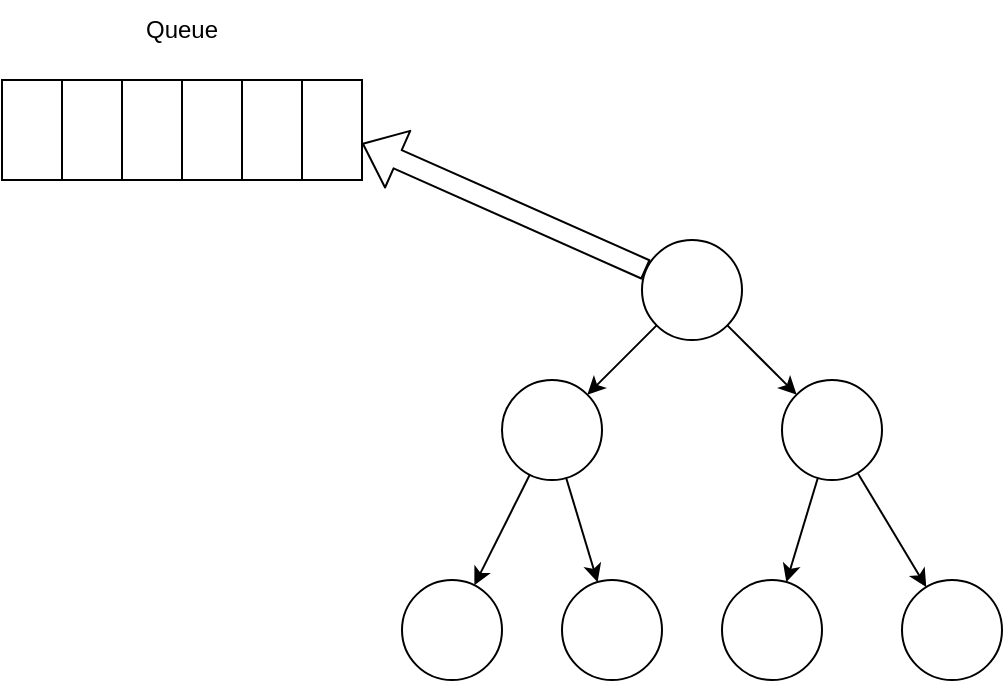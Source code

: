 <mxfile>
    <diagram id="_M1JvH-Pz8ruhRvl1G97" name="Seite-1">
        <mxGraphModel dx="752" dy="336" grid="1" gridSize="10" guides="1" tooltips="1" connect="1" arrows="1" fold="1" page="1" pageScale="1" pageWidth="827" pageHeight="1169" math="0" shadow="0">
            <root>
                <mxCell id="0"/>
                <mxCell id="1" parent="0"/>
                <mxCell id="2" value="" style="rounded=0;whiteSpace=wrap;html=1;" vertex="1" parent="1">
                    <mxGeometry x="180" y="210" width="30" height="50" as="geometry"/>
                </mxCell>
                <mxCell id="3" value="" style="rounded=0;whiteSpace=wrap;html=1;" vertex="1" parent="1">
                    <mxGeometry x="210" y="210" width="30" height="50" as="geometry"/>
                </mxCell>
                <mxCell id="4" value="" style="rounded=0;whiteSpace=wrap;html=1;" vertex="1" parent="1">
                    <mxGeometry x="240" y="210" width="30" height="50" as="geometry"/>
                </mxCell>
                <mxCell id="5" value="Queue" style="text;html=1;strokeColor=none;fillColor=none;align=center;verticalAlign=middle;whiteSpace=wrap;rounded=0;" vertex="1" parent="1">
                    <mxGeometry x="240" y="170" width="60" height="30" as="geometry"/>
                </mxCell>
                <mxCell id="6" value="" style="rounded=0;whiteSpace=wrap;html=1;" vertex="1" parent="1">
                    <mxGeometry x="270" y="210" width="30" height="50" as="geometry"/>
                </mxCell>
                <mxCell id="7" value="" style="rounded=0;whiteSpace=wrap;html=1;" vertex="1" parent="1">
                    <mxGeometry x="300" y="210" width="30" height="50" as="geometry"/>
                </mxCell>
                <mxCell id="8" value="" style="rounded=0;whiteSpace=wrap;html=1;" vertex="1" parent="1">
                    <mxGeometry x="330" y="210" width="30" height="50" as="geometry"/>
                </mxCell>
                <mxCell id="19" style="edgeStyle=none;html=1;" edge="1" parent="1" source="9" target="13">
                    <mxGeometry relative="1" as="geometry"/>
                </mxCell>
                <mxCell id="22" style="edgeStyle=none;html=1;" edge="1" parent="1" source="9" target="14">
                    <mxGeometry relative="1" as="geometry"/>
                </mxCell>
                <mxCell id="9" value="" style="ellipse;whiteSpace=wrap;html=1;aspect=fixed;" vertex="1" parent="1">
                    <mxGeometry x="500" y="290" width="50" height="50" as="geometry"/>
                </mxCell>
                <mxCell id="20" style="edgeStyle=none;html=1;" edge="1" parent="1" source="13" target="15">
                    <mxGeometry relative="1" as="geometry"/>
                </mxCell>
                <mxCell id="21" style="edgeStyle=none;html=1;" edge="1" parent="1" source="13" target="16">
                    <mxGeometry relative="1" as="geometry"/>
                </mxCell>
                <mxCell id="13" value="" style="ellipse;whiteSpace=wrap;html=1;aspect=fixed;" vertex="1" parent="1">
                    <mxGeometry x="430" y="360" width="50" height="50" as="geometry"/>
                </mxCell>
                <mxCell id="23" style="edgeStyle=none;html=1;" edge="1" parent="1" source="14" target="17">
                    <mxGeometry relative="1" as="geometry"/>
                </mxCell>
                <mxCell id="24" style="edgeStyle=none;html=1;" edge="1" parent="1" source="14" target="18">
                    <mxGeometry relative="1" as="geometry"/>
                </mxCell>
                <mxCell id="14" value="" style="ellipse;whiteSpace=wrap;html=1;aspect=fixed;" vertex="1" parent="1">
                    <mxGeometry x="570" y="360" width="50" height="50" as="geometry"/>
                </mxCell>
                <mxCell id="15" value="" style="ellipse;whiteSpace=wrap;html=1;aspect=fixed;" vertex="1" parent="1">
                    <mxGeometry x="380" y="460" width="50" height="50" as="geometry"/>
                </mxCell>
                <mxCell id="16" value="" style="ellipse;whiteSpace=wrap;html=1;aspect=fixed;" vertex="1" parent="1">
                    <mxGeometry x="460" y="460" width="50" height="50" as="geometry"/>
                </mxCell>
                <mxCell id="17" value="" style="ellipse;whiteSpace=wrap;html=1;aspect=fixed;" vertex="1" parent="1">
                    <mxGeometry x="540" y="460" width="50" height="50" as="geometry"/>
                </mxCell>
                <mxCell id="18" value="" style="ellipse;whiteSpace=wrap;html=1;aspect=fixed;" vertex="1" parent="1">
                    <mxGeometry x="630" y="460" width="50" height="50" as="geometry"/>
                </mxCell>
                <mxCell id="26" value="" style="shape=flexArrow;endArrow=classic;html=1;" edge="1" parent="1" source="9" target="8">
                    <mxGeometry width="50" height="50" relative="1" as="geometry">
                        <mxPoint x="320" y="380" as="sourcePoint"/>
                        <mxPoint x="370" y="330" as="targetPoint"/>
                    </mxGeometry>
                </mxCell>
            </root>
        </mxGraphModel>
    </diagram>
</mxfile>